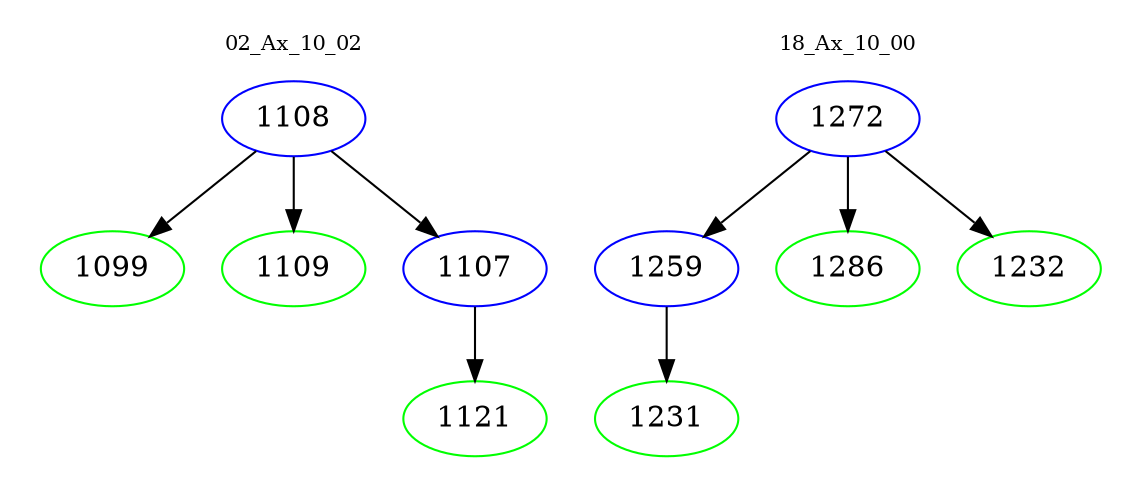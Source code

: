 digraph{
subgraph cluster_0 {
color = white
label = "02_Ax_10_02";
fontsize=10;
T0_1108 [label="1108", color="blue"]
T0_1108 -> T0_1099 [color="black"]
T0_1099 [label="1099", color="green"]
T0_1108 -> T0_1109 [color="black"]
T0_1109 [label="1109", color="green"]
T0_1108 -> T0_1107 [color="black"]
T0_1107 [label="1107", color="blue"]
T0_1107 -> T0_1121 [color="black"]
T0_1121 [label="1121", color="green"]
}
subgraph cluster_1 {
color = white
label = "18_Ax_10_00";
fontsize=10;
T1_1272 [label="1272", color="blue"]
T1_1272 -> T1_1259 [color="black"]
T1_1259 [label="1259", color="blue"]
T1_1259 -> T1_1231 [color="black"]
T1_1231 [label="1231", color="green"]
T1_1272 -> T1_1286 [color="black"]
T1_1286 [label="1286", color="green"]
T1_1272 -> T1_1232 [color="black"]
T1_1232 [label="1232", color="green"]
}
}

